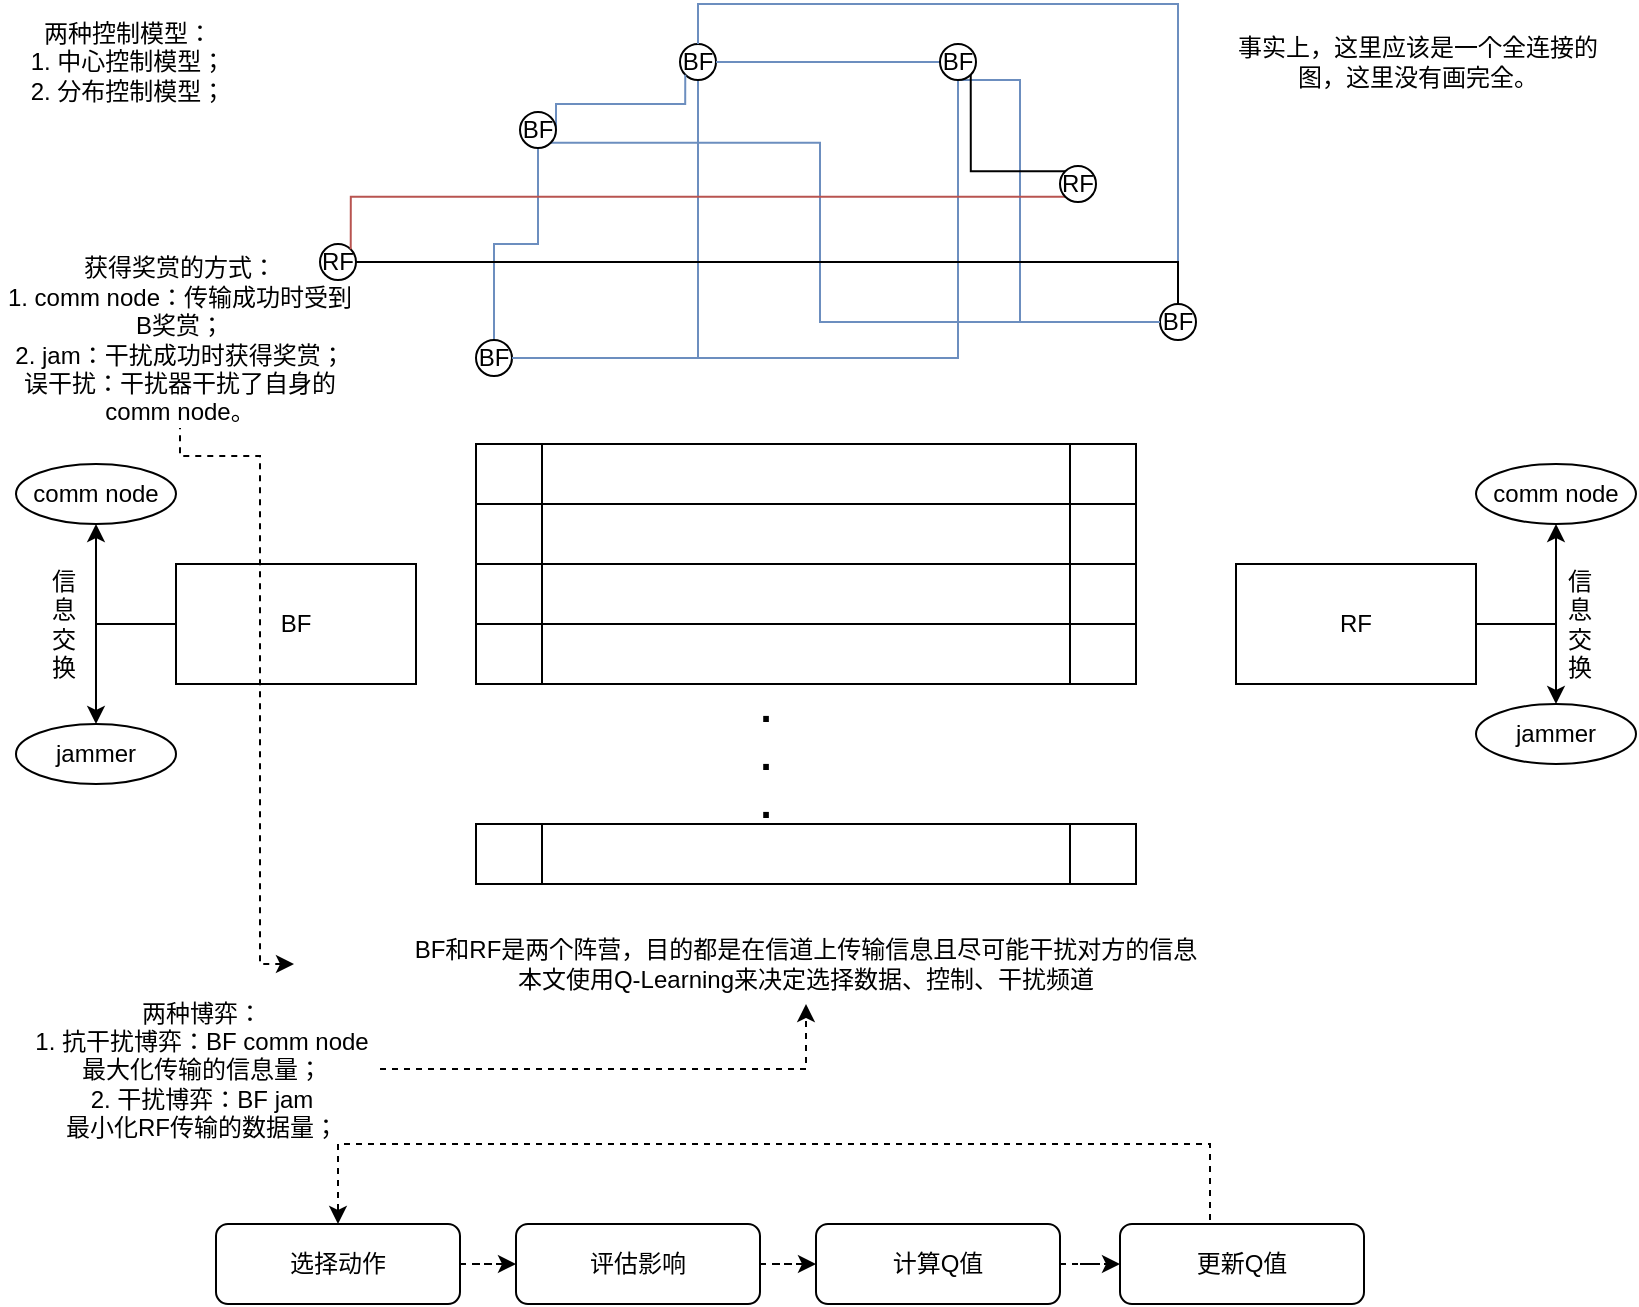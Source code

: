 <mxfile version="10.6.0" type="github"><diagram id="KJpx7t4aQgkqYw8EYbk1" name="Competing Mobile Network Game Embracing antijamming and jamming strategies with reinforcement learning"><mxGraphModel dx="976" dy="572" grid="1" gridSize="10" guides="1" tooltips="1" connect="1" arrows="1" fold="1" page="1" pageScale="1" pageWidth="827" pageHeight="1169" math="0" shadow="0"><root><mxCell id="0"/><mxCell id="1" parent="0"/><mxCell id="iP8mcdVdapOfUUEO8boz-11" style="edgeStyle=orthogonalEdgeStyle;rounded=0;orthogonalLoop=1;jettySize=auto;html=1;exitX=0;exitY=0.5;exitDx=0;exitDy=0;entryX=0.5;entryY=1;entryDx=0;entryDy=0;" parent="1" source="iP8mcdVdapOfUUEO8boz-1" target="iP8mcdVdapOfUUEO8boz-3" edge="1"><mxGeometry relative="1" as="geometry"/></mxCell><mxCell id="iP8mcdVdapOfUUEO8boz-12" style="edgeStyle=orthogonalEdgeStyle;rounded=0;orthogonalLoop=1;jettySize=auto;html=1;exitX=0;exitY=0.5;exitDx=0;exitDy=0;entryX=0.5;entryY=0;entryDx=0;entryDy=0;" parent="1" source="iP8mcdVdapOfUUEO8boz-1" target="iP8mcdVdapOfUUEO8boz-5" edge="1"><mxGeometry relative="1" as="geometry"/></mxCell><mxCell id="iP8mcdVdapOfUUEO8boz-1" value="BF&lt;br&gt;" style="rounded=0;whiteSpace=wrap;html=1;" parent="1" vertex="1"><mxGeometry x="88" y="330" width="120" height="60" as="geometry"/></mxCell><mxCell id="iP8mcdVdapOfUUEO8boz-8" style="edgeStyle=orthogonalEdgeStyle;rounded=0;orthogonalLoop=1;jettySize=auto;html=1;exitX=1;exitY=0.5;exitDx=0;exitDy=0;entryX=0.5;entryY=1;entryDx=0;entryDy=0;" parent="1" source="iP8mcdVdapOfUUEO8boz-2" target="iP8mcdVdapOfUUEO8boz-4" edge="1"><mxGeometry relative="1" as="geometry"/></mxCell><mxCell id="iP8mcdVdapOfUUEO8boz-10" style="edgeStyle=orthogonalEdgeStyle;rounded=0;orthogonalLoop=1;jettySize=auto;html=1;exitX=1;exitY=0.5;exitDx=0;exitDy=0;entryX=0.5;entryY=0;entryDx=0;entryDy=0;" parent="1" source="iP8mcdVdapOfUUEO8boz-2" target="iP8mcdVdapOfUUEO8boz-6" edge="1"><mxGeometry relative="1" as="geometry"/></mxCell><mxCell id="iP8mcdVdapOfUUEO8boz-2" value="RF" style="rounded=0;whiteSpace=wrap;html=1;" parent="1" vertex="1"><mxGeometry x="618" y="330" width="120" height="60" as="geometry"/></mxCell><mxCell id="iP8mcdVdapOfUUEO8boz-3" value="comm node" style="ellipse;whiteSpace=wrap;html=1;" parent="1" vertex="1"><mxGeometry x="8" y="280" width="80" height="30" as="geometry"/></mxCell><mxCell id="iP8mcdVdapOfUUEO8boz-4" value="comm node" style="ellipse;whiteSpace=wrap;html=1;" parent="1" vertex="1"><mxGeometry x="738" y="280" width="80" height="30" as="geometry"/></mxCell><mxCell id="iP8mcdVdapOfUUEO8boz-5" value="jammer" style="ellipse;whiteSpace=wrap;html=1;" parent="1" vertex="1"><mxGeometry x="8" y="410" width="80" height="30" as="geometry"/></mxCell><mxCell id="iP8mcdVdapOfUUEO8boz-6" value="jammer" style="ellipse;whiteSpace=wrap;html=1;" parent="1" vertex="1"><mxGeometry x="738" y="400" width="80" height="30" as="geometry"/></mxCell><mxCell id="WlFmjEDQgeLyUinUmvAD-7" value="" style="shape=process;whiteSpace=wrap;html=1;backgroundOutline=1;" vertex="1" parent="1"><mxGeometry x="238" y="460" width="330" height="30" as="geometry"/></mxCell><mxCell id="WlFmjEDQgeLyUinUmvAD-9" value="" style="shape=process;whiteSpace=wrap;html=1;backgroundOutline=1;" vertex="1" parent="1"><mxGeometry x="238" y="270" width="330" height="30" as="geometry"/></mxCell><mxCell id="WlFmjEDQgeLyUinUmvAD-10" value="" style="shape=process;whiteSpace=wrap;html=1;backgroundOutline=1;" vertex="1" parent="1"><mxGeometry x="238" y="300" width="330" height="30" as="geometry"/></mxCell><mxCell id="WlFmjEDQgeLyUinUmvAD-11" value="" style="shape=process;whiteSpace=wrap;html=1;backgroundOutline=1;" vertex="1" parent="1"><mxGeometry x="238" y="330" width="330" height="30" as="geometry"/></mxCell><mxCell id="WlFmjEDQgeLyUinUmvAD-12" value="" style="shape=process;whiteSpace=wrap;html=1;backgroundOutline=1;" vertex="1" parent="1"><mxGeometry x="238" y="360" width="330" height="30" as="geometry"/></mxCell><mxCell id="WlFmjEDQgeLyUinUmvAD-14" value=".&lt;br style=&quot;font-size: 20px;&quot;&gt;.&lt;br style=&quot;font-size: 20px;&quot;&gt;.&lt;br style=&quot;font-size: 20px;&quot;&gt;" style="text;html=1;strokeColor=none;fillColor=none;align=center;verticalAlign=middle;whiteSpace=wrap;rounded=0;strokeWidth=1;fontSize=20;fontStyle=1" vertex="1" parent="1"><mxGeometry x="363" y="415" width="40" height="20" as="geometry"/></mxCell><mxCell id="WlFmjEDQgeLyUinUmvAD-29" style="edgeStyle=orthogonalEdgeStyle;rounded=0;orthogonalLoop=1;jettySize=auto;html=1;exitX=0.5;exitY=1;exitDx=0;exitDy=0;entryX=1;entryY=0.5;entryDx=0;entryDy=0;endArrow=none;endFill=0;fontSize=12;fillColor=#dae8fc;strokeColor=#6c8ebf;" edge="1" parent="1" source="WlFmjEDQgeLyUinUmvAD-15" target="WlFmjEDQgeLyUinUmvAD-18"><mxGeometry relative="1" as="geometry"/></mxCell><mxCell id="WlFmjEDQgeLyUinUmvAD-15" value="BF" style="ellipse;whiteSpace=wrap;html=1;aspect=fixed;strokeWidth=1;fontSize=12;" vertex="1" parent="1"><mxGeometry x="340" y="70" width="18" height="18" as="geometry"/></mxCell><mxCell id="WlFmjEDQgeLyUinUmvAD-27" style="edgeStyle=orthogonalEdgeStyle;rounded=0;orthogonalLoop=1;jettySize=auto;html=1;exitX=0.5;exitY=1;exitDx=0;exitDy=0;entryX=0.5;entryY=0;entryDx=0;entryDy=0;fontSize=12;endArrow=none;endFill=0;fillColor=#dae8fc;strokeColor=#6c8ebf;" edge="1" parent="1" source="WlFmjEDQgeLyUinUmvAD-16" target="WlFmjEDQgeLyUinUmvAD-18"><mxGeometry relative="1" as="geometry"/></mxCell><mxCell id="WlFmjEDQgeLyUinUmvAD-28" style="edgeStyle=orthogonalEdgeStyle;rounded=0;orthogonalLoop=1;jettySize=auto;html=1;exitX=1;exitY=0.5;exitDx=0;exitDy=0;entryX=0;entryY=1;entryDx=0;entryDy=0;endArrow=none;endFill=0;fontSize=12;fillColor=#dae8fc;strokeColor=#6c8ebf;" edge="1" parent="1" source="WlFmjEDQgeLyUinUmvAD-16" target="WlFmjEDQgeLyUinUmvAD-15"><mxGeometry relative="1" as="geometry"><Array as="points"><mxPoint x="278" y="100"/><mxPoint x="342" y="100"/></Array></mxGeometry></mxCell><mxCell id="WlFmjEDQgeLyUinUmvAD-32" style="edgeStyle=orthogonalEdgeStyle;rounded=0;orthogonalLoop=1;jettySize=auto;html=1;exitX=1;exitY=1;exitDx=0;exitDy=0;endArrow=none;endFill=0;fontSize=12;fillColor=#dae8fc;strokeColor=#6c8ebf;" edge="1" parent="1" source="WlFmjEDQgeLyUinUmvAD-16" target="WlFmjEDQgeLyUinUmvAD-17"><mxGeometry relative="1" as="geometry"><Array as="points"><mxPoint x="410" y="119"/><mxPoint x="410" y="209"/></Array></mxGeometry></mxCell><mxCell id="WlFmjEDQgeLyUinUmvAD-16" value="BF" style="ellipse;whiteSpace=wrap;html=1;aspect=fixed;strokeWidth=1;fontSize=12;" vertex="1" parent="1"><mxGeometry x="260" y="104" width="18" height="18" as="geometry"/></mxCell><mxCell id="WlFmjEDQgeLyUinUmvAD-34" style="edgeStyle=orthogonalEdgeStyle;rounded=0;orthogonalLoop=1;jettySize=auto;html=1;exitX=0.5;exitY=0;exitDx=0;exitDy=0;entryX=0.5;entryY=0;entryDx=0;entryDy=0;endArrow=none;endFill=0;fontSize=12;fillColor=#dae8fc;strokeColor=#6c8ebf;" edge="1" parent="1" source="WlFmjEDQgeLyUinUmvAD-17" target="WlFmjEDQgeLyUinUmvAD-15"><mxGeometry relative="1" as="geometry"/></mxCell><mxCell id="WlFmjEDQgeLyUinUmvAD-17" value="BF" style="ellipse;whiteSpace=wrap;html=1;aspect=fixed;strokeWidth=1;fontSize=12;" vertex="1" parent="1"><mxGeometry x="580" y="200" width="18" height="18" as="geometry"/></mxCell><mxCell id="WlFmjEDQgeLyUinUmvAD-18" value="BF" style="ellipse;whiteSpace=wrap;html=1;aspect=fixed;strokeWidth=1;fontSize=12;" vertex="1" parent="1"><mxGeometry x="238" y="218" width="18" height="18" as="geometry"/></mxCell><mxCell id="WlFmjEDQgeLyUinUmvAD-30" style="edgeStyle=orthogonalEdgeStyle;rounded=0;orthogonalLoop=1;jettySize=auto;html=1;exitX=0.5;exitY=1;exitDx=0;exitDy=0;entryX=0;entryY=0.5;entryDx=0;entryDy=0;endArrow=none;endFill=0;fontSize=12;fillColor=#dae8fc;strokeColor=#6c8ebf;" edge="1" parent="1" source="WlFmjEDQgeLyUinUmvAD-19" target="WlFmjEDQgeLyUinUmvAD-17"><mxGeometry relative="1" as="geometry"><Array as="points"><mxPoint x="510" y="88"/><mxPoint x="510" y="209"/></Array></mxGeometry></mxCell><mxCell id="WlFmjEDQgeLyUinUmvAD-31" style="edgeStyle=orthogonalEdgeStyle;rounded=0;orthogonalLoop=1;jettySize=auto;html=1;exitX=0;exitY=0.5;exitDx=0;exitDy=0;endArrow=none;endFill=0;fontSize=12;fillColor=#dae8fc;strokeColor=#6c8ebf;" edge="1" parent="1" source="WlFmjEDQgeLyUinUmvAD-19" target="WlFmjEDQgeLyUinUmvAD-15"><mxGeometry relative="1" as="geometry"/></mxCell><mxCell id="WlFmjEDQgeLyUinUmvAD-33" style="edgeStyle=orthogonalEdgeStyle;rounded=0;orthogonalLoop=1;jettySize=auto;html=1;exitX=0.5;exitY=1;exitDx=0;exitDy=0;entryX=1;entryY=0.5;entryDx=0;entryDy=0;endArrow=none;endFill=0;fontSize=12;fillColor=#dae8fc;strokeColor=#6c8ebf;" edge="1" parent="1" source="WlFmjEDQgeLyUinUmvAD-19" target="WlFmjEDQgeLyUinUmvAD-18"><mxGeometry relative="1" as="geometry"/></mxCell><mxCell id="WlFmjEDQgeLyUinUmvAD-19" value="BF" style="ellipse;whiteSpace=wrap;html=1;aspect=fixed;strokeWidth=1;fontSize=12;" vertex="1" parent="1"><mxGeometry x="470" y="70" width="18" height="18" as="geometry"/></mxCell><mxCell id="WlFmjEDQgeLyUinUmvAD-36" style="edgeStyle=orthogonalEdgeStyle;rounded=0;orthogonalLoop=1;jettySize=auto;html=1;exitX=1;exitY=0.5;exitDx=0;exitDy=0;entryX=0.5;entryY=0;entryDx=0;entryDy=0;endArrow=none;endFill=0;fontSize=12;" edge="1" parent="1" source="WlFmjEDQgeLyUinUmvAD-20" target="WlFmjEDQgeLyUinUmvAD-17"><mxGeometry relative="1" as="geometry"/></mxCell><mxCell id="WlFmjEDQgeLyUinUmvAD-20" value="RF" style="ellipse;whiteSpace=wrap;html=1;aspect=fixed;strokeWidth=1;fontSize=12;" vertex="1" parent="1"><mxGeometry x="160" y="170" width="18" height="18" as="geometry"/></mxCell><mxCell id="WlFmjEDQgeLyUinUmvAD-35" style="edgeStyle=orthogonalEdgeStyle;rounded=0;orthogonalLoop=1;jettySize=auto;html=1;exitX=0;exitY=1;exitDx=0;exitDy=0;entryX=1;entryY=0;entryDx=0;entryDy=0;endArrow=none;endFill=0;fontSize=12;fillColor=#f8cecc;strokeColor=#b85450;" edge="1" parent="1" source="WlFmjEDQgeLyUinUmvAD-21" target="WlFmjEDQgeLyUinUmvAD-20"><mxGeometry relative="1" as="geometry"/></mxCell><mxCell id="WlFmjEDQgeLyUinUmvAD-37" style="edgeStyle=orthogonalEdgeStyle;rounded=0;orthogonalLoop=1;jettySize=auto;html=1;exitX=0;exitY=0;exitDx=0;exitDy=0;entryX=1;entryY=1;entryDx=0;entryDy=0;endArrow=none;endFill=0;fontSize=12;" edge="1" parent="1" source="WlFmjEDQgeLyUinUmvAD-21" target="WlFmjEDQgeLyUinUmvAD-19"><mxGeometry relative="1" as="geometry"/></mxCell><mxCell id="WlFmjEDQgeLyUinUmvAD-21" value="RF" style="ellipse;whiteSpace=wrap;html=1;aspect=fixed;strokeWidth=1;fontSize=12;" vertex="1" parent="1"><mxGeometry x="530" y="131" width="18" height="18" as="geometry"/></mxCell><mxCell id="WlFmjEDQgeLyUinUmvAD-38" value="事实上，这里应该是一个全连接的图，这里没有画完全。" style="text;html=1;strokeColor=none;fillColor=none;align=center;verticalAlign=middle;whiteSpace=wrap;rounded=0;fontSize=12;" vertex="1" parent="1"><mxGeometry x="618" y="61" width="182" height="36" as="geometry"/></mxCell><mxCell id="WlFmjEDQgeLyUinUmvAD-39" value="两种控制模型：&lt;br&gt;1. 中心控制模型；&lt;br&gt;2. 分布控制模型；&lt;br&gt;" style="text;html=1;strokeColor=none;fillColor=none;align=center;verticalAlign=middle;whiteSpace=wrap;rounded=0;fontSize=12;" vertex="1" parent="1"><mxGeometry x="8" y="48.5" width="112" height="61" as="geometry"/></mxCell><mxCell id="WlFmjEDQgeLyUinUmvAD-43" value="信&lt;br&gt;息&lt;br&gt;交&lt;br&gt;换&lt;br&gt;" style="text;html=1;strokeColor=none;fillColor=none;align=center;verticalAlign=middle;whiteSpace=wrap;rounded=0;fontSize=12;" vertex="1" parent="1"><mxGeometry x="12" y="350" width="40" height="20" as="geometry"/></mxCell><mxCell id="WlFmjEDQgeLyUinUmvAD-44" value="信&lt;br&gt;息&lt;br&gt;交&lt;br&gt;换&lt;br&gt;" style="text;html=1;strokeColor=none;fillColor=none;align=center;verticalAlign=middle;whiteSpace=wrap;rounded=0;fontSize=12;" vertex="1" parent="1"><mxGeometry x="770" y="350" width="40" height="20" as="geometry"/></mxCell><mxCell id="961djMHhN-GNeD0LtCjp-3" style="edgeStyle=orthogonalEdgeStyle;rounded=0;orthogonalLoop=1;jettySize=auto;html=1;startArrow=classic;startFill=1;endArrow=none;endFill=0;fontSize=12;entryX=0.5;entryY=1;entryDx=0;entryDy=0;dashed=1;" edge="1" parent="1" source="WlFmjEDQgeLyUinUmvAD-46" target="961djMHhN-GNeD0LtCjp-1"><mxGeometry relative="1" as="geometry"><mxPoint x="110" y="290" as="targetPoint"/><Array as="points"><mxPoint x="130" y="530"/><mxPoint x="130" y="276"/></Array></mxGeometry></mxCell><mxCell id="WlFmjEDQgeLyUinUmvAD-46" value="BF和RF是两个阵营，目的都是在信道上传输信息且尽可能干扰对方的信息&lt;br&gt;本文使用Q-Learning来决定选择数据、控制、干扰频道&lt;br&gt;" style="text;html=1;strokeColor=none;fillColor=none;align=center;verticalAlign=middle;whiteSpace=wrap;rounded=0;fontSize=12;" vertex="1" parent="1"><mxGeometry x="147" y="510" width="512" height="40" as="geometry"/></mxCell><mxCell id="961djMHhN-GNeD0LtCjp-1" value="获得奖赏的方式：&lt;br&gt;1. comm node：传输成功时受到B奖赏；&lt;br&gt;2. jam：干扰成功时获得奖赏；&lt;br&gt;误干扰：干扰器干扰了自身的comm node。&lt;br&gt;" style="text;html=1;strokeColor=none;fillColor=none;align=center;verticalAlign=middle;whiteSpace=wrap;rounded=0;fontSize=12;" vertex="1" parent="1"><mxGeometry y="174" width="180" height="88" as="geometry"/></mxCell><mxCell id="961djMHhN-GNeD0LtCjp-7" style="edgeStyle=orthogonalEdgeStyle;rounded=0;orthogonalLoop=1;jettySize=auto;html=1;exitX=1;exitY=0.5;exitDx=0;exitDy=0;dashed=1;startArrow=none;startFill=0;endArrow=classic;endFill=1;fontSize=12;" edge="1" parent="1" source="961djMHhN-GNeD0LtCjp-4" target="WlFmjEDQgeLyUinUmvAD-46"><mxGeometry relative="1" as="geometry"><Array as="points"><mxPoint x="403" y="582"/></Array></mxGeometry></mxCell><mxCell id="961djMHhN-GNeD0LtCjp-4" value="两种博弈：&lt;br&gt;1. 抗干扰博弈：BF comm node最大化传输的信息量；&lt;br&gt;2. 干扰博弈：BF jam &lt;br&gt;最小化RF传输的数据量；&lt;br&gt;" style="text;html=1;strokeColor=none;fillColor=none;align=center;verticalAlign=middle;whiteSpace=wrap;rounded=0;fontSize=12;" vertex="1" parent="1"><mxGeometry x="12" y="540" width="178" height="85" as="geometry"/></mxCell><mxCell id="961djMHhN-GNeD0LtCjp-12" style="edgeStyle=orthogonalEdgeStyle;rounded=0;orthogonalLoop=1;jettySize=auto;html=1;exitX=1;exitY=0.5;exitDx=0;exitDy=0;dashed=1;startArrow=none;startFill=0;endArrow=classic;endFill=1;fontSize=12;" edge="1" parent="1" source="961djMHhN-GNeD0LtCjp-8" target="961djMHhN-GNeD0LtCjp-10"><mxGeometry relative="1" as="geometry"/></mxCell><mxCell id="961djMHhN-GNeD0LtCjp-8" value="选择动作" style="rounded=1;whiteSpace=wrap;html=1;strokeWidth=1;fontSize=12;" vertex="1" parent="1"><mxGeometry x="108" y="660" width="122" height="40" as="geometry"/></mxCell><mxCell id="961djMHhN-GNeD0LtCjp-15" style="edgeStyle=orthogonalEdgeStyle;rounded=0;orthogonalLoop=1;jettySize=auto;html=1;exitX=0.5;exitY=0;exitDx=0;exitDy=0;entryX=0.5;entryY=0;entryDx=0;entryDy=0;dashed=1;startArrow=none;startFill=0;endArrow=classic;endFill=1;fontSize=12;" edge="1" parent="1" source="961djMHhN-GNeD0LtCjp-9" target="961djMHhN-GNeD0LtCjp-8"><mxGeometry relative="1" as="geometry"><Array as="points"><mxPoint x="605" y="660"/><mxPoint x="605" y="620"/><mxPoint x="169" y="620"/></Array></mxGeometry></mxCell><mxCell id="961djMHhN-GNeD0LtCjp-9" value="更新Q值" style="rounded=1;whiteSpace=wrap;html=1;strokeWidth=1;fontSize=12;" vertex="1" parent="1"><mxGeometry x="560" y="660" width="122" height="40" as="geometry"/></mxCell><mxCell id="961djMHhN-GNeD0LtCjp-13" style="edgeStyle=orthogonalEdgeStyle;rounded=0;orthogonalLoop=1;jettySize=auto;html=1;exitX=1;exitY=0.5;exitDx=0;exitDy=0;dashed=1;startArrow=none;startFill=0;endArrow=classic;endFill=1;fontSize=12;" edge="1" parent="1" source="961djMHhN-GNeD0LtCjp-10" target="961djMHhN-GNeD0LtCjp-11"><mxGeometry relative="1" as="geometry"/></mxCell><mxCell id="961djMHhN-GNeD0LtCjp-10" value="评估影响" style="rounded=1;whiteSpace=wrap;html=1;strokeWidth=1;fontSize=12;" vertex="1" parent="1"><mxGeometry x="258" y="660" width="122" height="40" as="geometry"/></mxCell><mxCell id="961djMHhN-GNeD0LtCjp-14" style="edgeStyle=orthogonalEdgeStyle;rounded=0;orthogonalLoop=1;jettySize=auto;html=1;exitX=1;exitY=0.5;exitDx=0;exitDy=0;dashed=1;startArrow=none;startFill=0;endArrow=classic;endFill=1;fontSize=12;" edge="1" parent="1" source="961djMHhN-GNeD0LtCjp-11" target="961djMHhN-GNeD0LtCjp-9"><mxGeometry relative="1" as="geometry"/></mxCell><mxCell id="961djMHhN-GNeD0LtCjp-11" value="计算Q值" style="rounded=1;whiteSpace=wrap;html=1;strokeWidth=1;fontSize=12;" vertex="1" parent="1"><mxGeometry x="408" y="660" width="122" height="40" as="geometry"/></mxCell></root></mxGraphModel></diagram></mxfile>